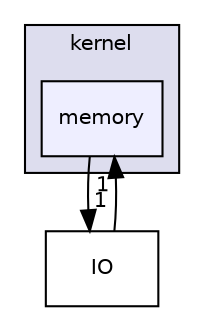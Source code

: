 digraph "kernel/memory" {
  compound=true
  node [ fontsize="10", fontname="Helvetica"];
  edge [ labelfontsize="10", labelfontname="Helvetica"];
  subgraph clusterdir_dc43877d82dd332f9fb2071fcca799d6 {
    graph [ bgcolor="#ddddee", pencolor="black", label="kernel" fontname="Helvetica", fontsize="10", URL="dir_dc43877d82dd332f9fb2071fcca799d6.html"]
  dir_b441c67f0e4a3dbd0ffac019137899e0 [shape=box, label="memory", style="filled", fillcolor="#eeeeff", pencolor="black", URL="dir_b441c67f0e4a3dbd0ffac019137899e0.html"];
  }
  dir_437c8b8cd7f1d4eda4759adcec27e61a [shape=box label="IO" URL="dir_437c8b8cd7f1d4eda4759adcec27e61a.html"];
  dir_b441c67f0e4a3dbd0ffac019137899e0->dir_437c8b8cd7f1d4eda4759adcec27e61a [headlabel="1", labeldistance=1.5 headhref="dir_000003_000002.html"];
  dir_437c8b8cd7f1d4eda4759adcec27e61a->dir_b441c67f0e4a3dbd0ffac019137899e0 [headlabel="1", labeldistance=1.5 headhref="dir_000002_000003.html"];
}
